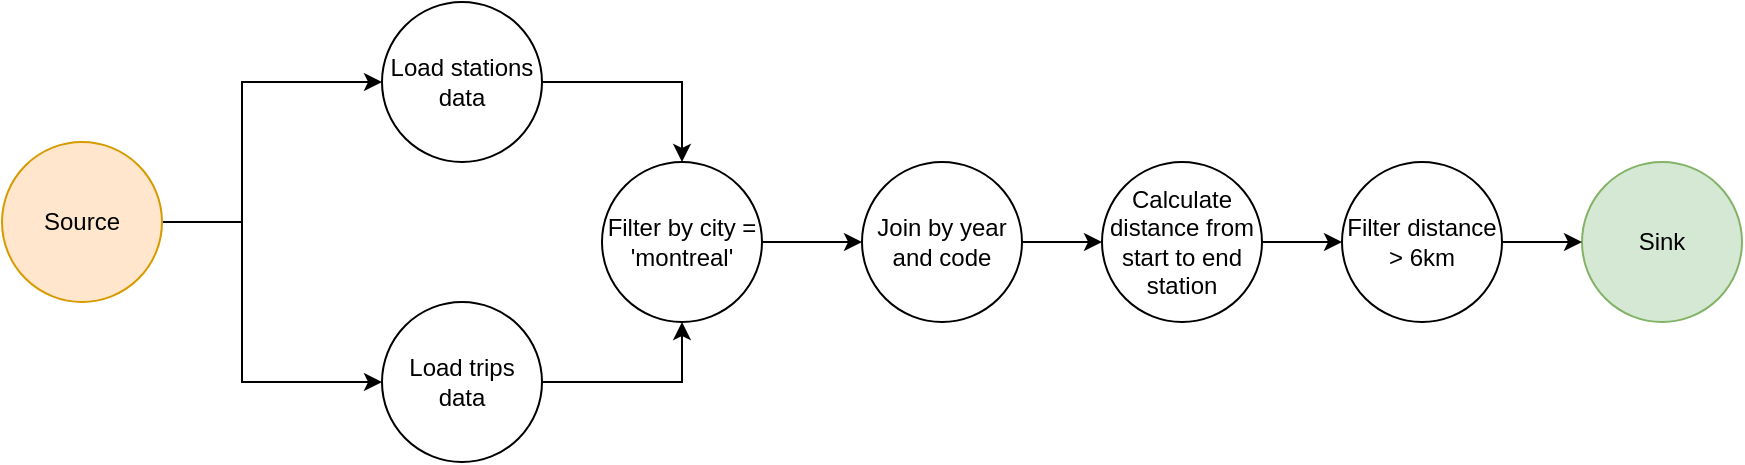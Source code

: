 <mxfile version="21.2.4" type="device">
  <diagram name="Page-1" id="V4vIl1N3Om9SUXlx9PtO">
    <mxGraphModel dx="954" dy="578" grid="1" gridSize="10" guides="1" tooltips="1" connect="1" arrows="1" fold="1" page="1" pageScale="1" pageWidth="850" pageHeight="1100" math="0" shadow="0">
      <root>
        <mxCell id="0" />
        <mxCell id="1" parent="0" />
        <mxCell id="mJwdU4CAtXg_ed1Rz9ej-1" style="edgeStyle=orthogonalEdgeStyle;rounded=0;orthogonalLoop=1;jettySize=auto;html=1;entryX=0;entryY=0.5;entryDx=0;entryDy=0;" parent="1" source="mJwdU4CAtXg_ed1Rz9ej-3" target="mJwdU4CAtXg_ed1Rz9ej-7" edge="1">
          <mxGeometry relative="1" as="geometry">
            <Array as="points">
              <mxPoint x="290" y="250" />
              <mxPoint x="290" y="330" />
            </Array>
          </mxGeometry>
        </mxCell>
        <mxCell id="mJwdU4CAtXg_ed1Rz9ej-2" style="edgeStyle=orthogonalEdgeStyle;rounded=0;orthogonalLoop=1;jettySize=auto;html=1;entryX=0;entryY=0.5;entryDx=0;entryDy=0;" parent="1" source="mJwdU4CAtXg_ed1Rz9ej-3" target="mJwdU4CAtXg_ed1Rz9ej-5" edge="1">
          <mxGeometry relative="1" as="geometry">
            <Array as="points">
              <mxPoint x="290" y="250" />
              <mxPoint x="290" y="180" />
            </Array>
          </mxGeometry>
        </mxCell>
        <mxCell id="mJwdU4CAtXg_ed1Rz9ej-3" value="Source" style="ellipse;whiteSpace=wrap;html=1;aspect=fixed;fillColor=#ffe6cc;strokeColor=#d79b00;" parent="1" vertex="1">
          <mxGeometry x="170" y="210" width="80" height="80" as="geometry" />
        </mxCell>
        <mxCell id="mJwdU4CAtXg_ed1Rz9ej-4" style="edgeStyle=orthogonalEdgeStyle;rounded=0;orthogonalLoop=1;jettySize=auto;html=1;entryX=0.5;entryY=0;entryDx=0;entryDy=0;" parent="1" source="mJwdU4CAtXg_ed1Rz9ej-5" target="mJwdU4CAtXg_ed1Rz9ej-11" edge="1">
          <mxGeometry relative="1" as="geometry" />
        </mxCell>
        <mxCell id="mJwdU4CAtXg_ed1Rz9ej-5" value="Load stations data" style="ellipse;whiteSpace=wrap;html=1;aspect=fixed;" parent="1" vertex="1">
          <mxGeometry x="360" y="140" width="80" height="80" as="geometry" />
        </mxCell>
        <mxCell id="mJwdU4CAtXg_ed1Rz9ej-17" style="edgeStyle=orthogonalEdgeStyle;rounded=0;orthogonalLoop=1;jettySize=auto;html=1;entryX=0.5;entryY=1;entryDx=0;entryDy=0;" parent="1" source="mJwdU4CAtXg_ed1Rz9ej-7" target="mJwdU4CAtXg_ed1Rz9ej-11" edge="1">
          <mxGeometry relative="1" as="geometry" />
        </mxCell>
        <mxCell id="mJwdU4CAtXg_ed1Rz9ej-7" value="Load trips data" style="ellipse;whiteSpace=wrap;html=1;aspect=fixed;" parent="1" vertex="1">
          <mxGeometry x="360" y="290" width="80" height="80" as="geometry" />
        </mxCell>
        <mxCell id="mJwdU4CAtXg_ed1Rz9ej-10" value="" style="edgeStyle=orthogonalEdgeStyle;rounded=0;orthogonalLoop=1;jettySize=auto;html=1;" parent="1" source="mJwdU4CAtXg_ed1Rz9ej-11" target="mJwdU4CAtXg_ed1Rz9ej-13" edge="1">
          <mxGeometry relative="1" as="geometry" />
        </mxCell>
        <mxCell id="mJwdU4CAtXg_ed1Rz9ej-11" value="Filter by city = &#39;montreal&#39;" style="ellipse;whiteSpace=wrap;html=1;aspect=fixed;" parent="1" vertex="1">
          <mxGeometry x="470" y="220" width="80" height="80" as="geometry" />
        </mxCell>
        <mxCell id="mJwdU4CAtXg_ed1Rz9ej-12" value="" style="edgeStyle=orthogonalEdgeStyle;rounded=0;orthogonalLoop=1;jettySize=auto;html=1;" parent="1" source="mJwdU4CAtXg_ed1Rz9ej-13" target="mJwdU4CAtXg_ed1Rz9ej-16" edge="1">
          <mxGeometry relative="1" as="geometry" />
        </mxCell>
        <mxCell id="mJwdU4CAtXg_ed1Rz9ej-13" value="Join by year and code" style="ellipse;whiteSpace=wrap;html=1;aspect=fixed;" parent="1" vertex="1">
          <mxGeometry x="600" y="220" width="80" height="80" as="geometry" />
        </mxCell>
        <mxCell id="mJwdU4CAtXg_ed1Rz9ej-14" value="Sink" style="ellipse;whiteSpace=wrap;html=1;aspect=fixed;fillColor=#d5e8d4;strokeColor=#82b366;" parent="1" vertex="1">
          <mxGeometry x="960" y="220" width="80" height="80" as="geometry" />
        </mxCell>
        <mxCell id="mJwdU4CAtXg_ed1Rz9ej-19" value="" style="edgeStyle=orthogonalEdgeStyle;rounded=0;orthogonalLoop=1;jettySize=auto;html=1;" parent="1" source="mJwdU4CAtXg_ed1Rz9ej-16" target="mJwdU4CAtXg_ed1Rz9ej-18" edge="1">
          <mxGeometry relative="1" as="geometry" />
        </mxCell>
        <mxCell id="mJwdU4CAtXg_ed1Rz9ej-16" value="Calculate distance from start to end station" style="ellipse;whiteSpace=wrap;html=1;aspect=fixed;" parent="1" vertex="1">
          <mxGeometry x="720" y="220" width="80" height="80" as="geometry" />
        </mxCell>
        <mxCell id="mJwdU4CAtXg_ed1Rz9ej-20" value="" style="edgeStyle=orthogonalEdgeStyle;rounded=0;orthogonalLoop=1;jettySize=auto;html=1;" parent="1" source="mJwdU4CAtXg_ed1Rz9ej-18" target="mJwdU4CAtXg_ed1Rz9ej-14" edge="1">
          <mxGeometry relative="1" as="geometry" />
        </mxCell>
        <mxCell id="mJwdU4CAtXg_ed1Rz9ej-18" value="Filter distance &amp;gt; 6km" style="ellipse;whiteSpace=wrap;html=1;aspect=fixed;" parent="1" vertex="1">
          <mxGeometry x="840" y="220" width="80" height="80" as="geometry" />
        </mxCell>
      </root>
    </mxGraphModel>
  </diagram>
</mxfile>
